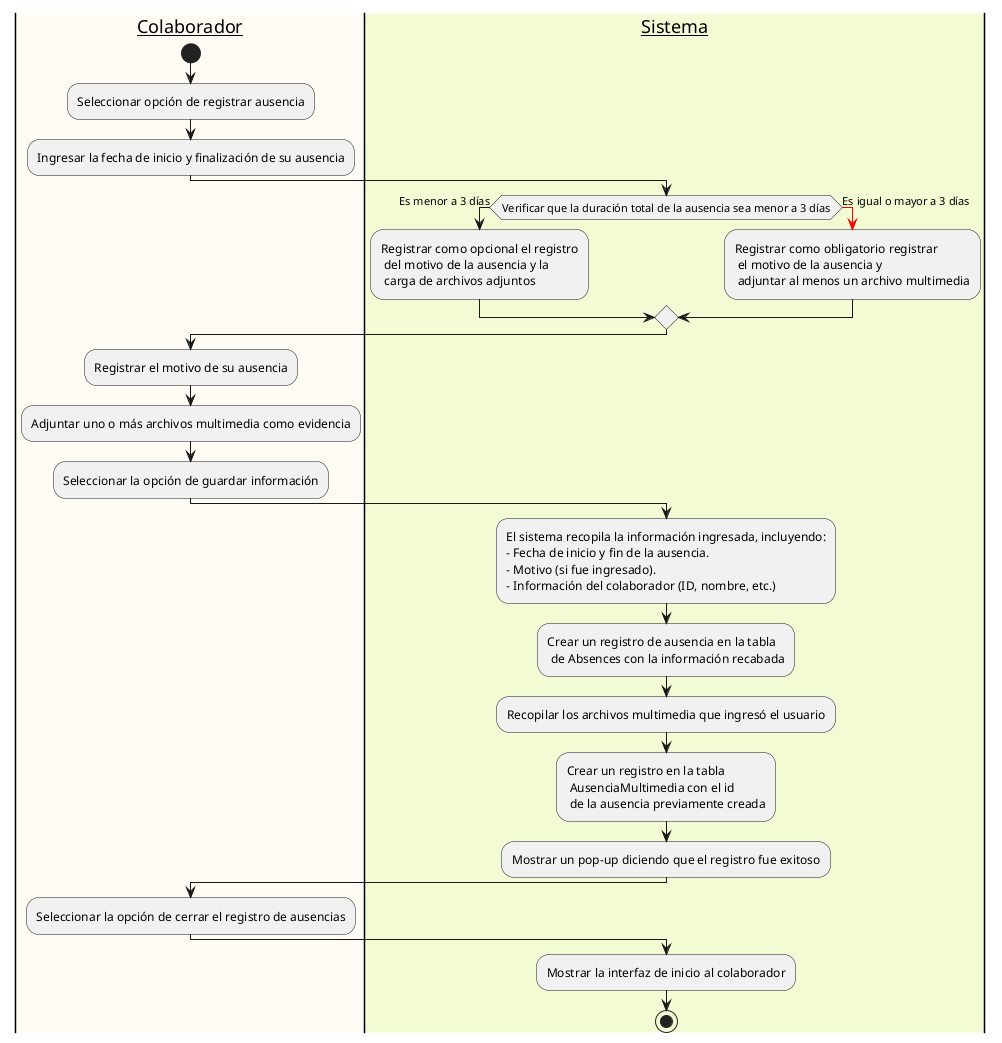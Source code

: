 @startuml CU03 - Colaborador registra ausencia
|#fffcf6|__Colaborador__|
start
:Seleccionar opción de registrar ausencia;


|#fffcf6|__Colaborador__|
:Ingresar la fecha de inicio y finalización de su ausencia;

|#f3fbd4|__Sistema__|
if(Verificar que la duración total de la ausencia sea menor a 3 días) then (Es menor a 3 días)
    :Registrar como opcional el registro\n del motivo de la ausencia y la\n carga de archivos adjuntos;
else (Es igual o mayor a 3 días)
    -[#red]->
    :Registrar como obligatorio registrar\n el motivo de la ausencia y\n adjuntar al menos un archivo multimedia;
endif

|#fffcf6|__Colaborador__|
:Registrar el motivo de su ausencia;
:Adjuntar uno o más archivos multimedia como evidencia;
:Seleccionar la opción de guardar información;

|#f3fbd4|__Sistema__|
:El sistema recopila la información ingresada, incluyendo:\n- Fecha de inicio y fin de la ausencia.\n- Motivo (si fue ingresado).\n- Información del colaborador (ID, nombre, etc.);
:Crear un registro de ausencia en la tabla\n de Absences con la información recabada;
:Recopilar los archivos multimedia que ingresó el usuario;
:Crear un registro en la tabla\n AusenciaMultimedia con el id\n de la ausencia previamente creada;
:Mostrar un pop-up diciendo que el registro fue exitoso;

|#fffcf6|__Colaborador__|
:Seleccionar la opción de cerrar el registro de ausencias;
|#f3fbd4|__Sistema__|
:Mostrar la interfaz de inicio al colaborador;
stop
@enduml